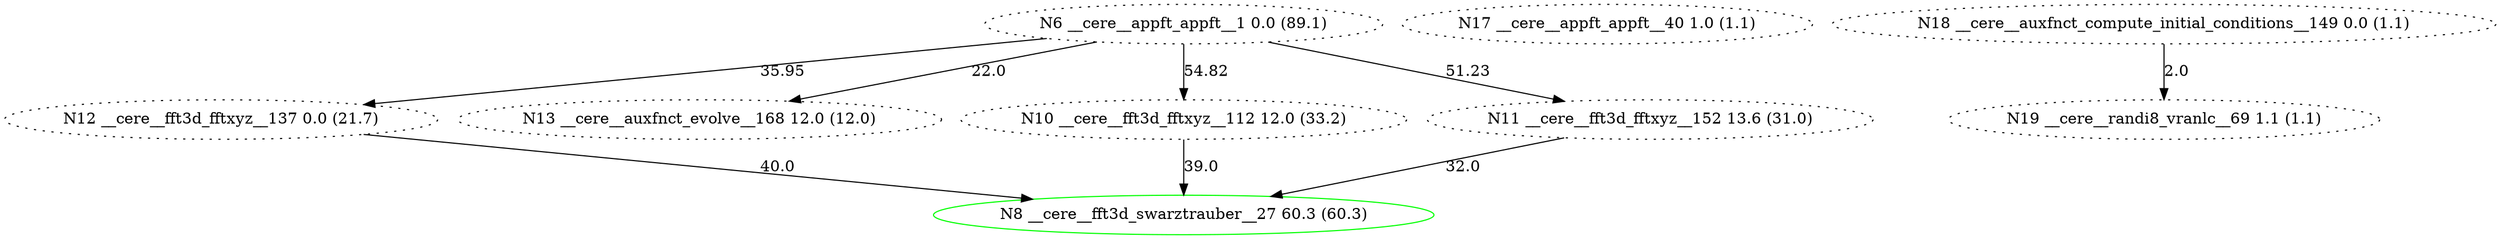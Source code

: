 strict digraph  {
	node [label="\N"];
	N12	 [_coverage=21.7,
		_error=100.0,
		_error_message=None,
		_invitro=0.0,
		_invivo=0.0,
		_invocations="[]",
		_matching=False,
		_name=__cere__fft3d_fftxyz__137,
		_selected=False,
		_self_coverage=0.0,
		_small=False,
		_tested=False,
		_to_test=False,
		_transfered=False,
		_valid=True,
		label="N12 __cere__fft3d_fftxyz__137 0.0 (21.7)",
		style=dotted];
	N8	 [_coverage=60.3,
		_error=12.6800441158,
		_error_message=None,
		_invitro=2152069998.46,
		_invivo=2464579805.0,
		_invocations="[{'Invitro (cycles)': '1.060920e+05', 'Error (%)': 12.68, 'Invivo (cycles)': '1.214980e+05', 'Cluster': '1', 'Part': 20284.94, '\
Invocation': '2818'}]",
		_matching=True,
		_name=__cere__fft3d_swarztrauber__27,
		_selected=False,
		_self_coverage=60.3,
		_small=False,
		_tested=True,
		_to_test=False,
		_transfered=False,
		_valid=True,
		color=green,
		label="N8 __cere__fft3d_swarztrauber__27 60.3 (60.3)",
		style=solid];
	N12 -> N8	 [label=40.0,
		weight=40.0];
	N13	 [_coverage=12.0,
		_error=100.0,
		_error_message=None,
		_invitro=0.0,
		_invivo=0.0,
		_invocations="[]",
		_matching=False,
		_name=__cere__auxfnct_evolve__168,
		_selected=False,
		_self_coverage=12.0,
		_small=False,
		_tested=False,
		_to_test=False,
		_transfered=False,
		_valid=True,
		label="N13 __cere__auxfnct_evolve__168 12.0 (12.0)",
		style=dotted];
	N10	 [_coverage=33.2,
		_error=100.0,
		_error_message=None,
		_invitro=0.0,
		_invivo=0.0,
		_invocations="[]",
		_matching=False,
		_name=__cere__fft3d_fftxyz__112,
		_selected=False,
		_self_coverage=12.0,
		_small=False,
		_tested=False,
		_to_test=False,
		_transfered=False,
		_valid=True,
		label="N10 __cere__fft3d_fftxyz__112 12.0 (33.2)",
		style=dotted];
	N10 -> N8	 [label=39.0,
		weight=39.0];
	N11	 [_coverage=31.0,
		_error=100.0,
		_error_message=None,
		_invitro=0.0,
		_invivo=0.0,
		_invocations="[]",
		_matching=False,
		_name=__cere__fft3d_fftxyz__152,
		_selected=False,
		_self_coverage=13.6,
		_small=False,
		_tested=False,
		_to_test=False,
		_transfered=False,
		_valid=True,
		label="N11 __cere__fft3d_fftxyz__152 13.6 (31.0)",
		style=dotted];
	N11 -> N8	 [label=32.0,
		weight=32.0];
	N17	 [_coverage=1.1,
		_error=100.0,
		_error_message=None,
		_invitro=0.0,
		_invivo=0.0,
		_invocations="[]",
		_matching=False,
		_name=__cere__appft_appft__40,
		_selected=False,
		_self_coverage=1.0,
		_small=False,
		_tested=False,
		_to_test=False,
		_transfered=False,
		_valid=True,
		label="N17 __cere__appft_appft__40 1.0 (1.1)",
		style=dotted];
	N18	 [_coverage=1.1,
		_error=100.0,
		_error_message=None,
		_invitro=0.0,
		_invivo=0.0,
		_invocations="[]",
		_matching=False,
		_name=__cere__auxfnct_compute_initial_conditions__149,
		_selected=False,
		_self_coverage=0.0,
		_small=False,
		_tested=False,
		_to_test=False,
		_transfered=False,
		_valid=True,
		label="N18 __cere__auxfnct_compute_initial_conditions__149 0.0 (1.1)",
		style=dotted];
	N19	 [_coverage=1.1,
		_error=100.0,
		_error_message=None,
		_invitro=0.0,
		_invivo=0.0,
		_invocations="[]",
		_matching=False,
		_name=__cere__randi8_vranlc__69,
		_selected=False,
		_self_coverage=1.1,
		_small=False,
		_tested=False,
		_to_test=False,
		_transfered=False,
		_valid=True,
		label="N19 __cere__randi8_vranlc__69 1.1 (1.1)",
		style=dotted];
	N18 -> N19	 [label=2.0,
		weight=2.0];
	N6	 [_coverage=89.1,
		_error=100.0,
		_error_message=None,
		_invitro=0.0,
		_invivo=0.0,
		_invocations="[]",
		_matching=False,
		_name=__cere__appft_appft__1,
		_selected=False,
		_self_coverage=0.0,
		_small=False,
		_tested=False,
		_to_test=False,
		_transfered=False,
		_valid=True,
		label="N6 __cere__appft_appft__1 0.0 (89.1)",
		style=dotted];
	N6 -> N12	 [label=35.95,
		weight=35.95];
	N6 -> N13	 [label=22.0,
		weight=22.0];
	N6 -> N10	 [label=54.82,
		weight=54.82];
	N6 -> N11	 [label=51.23,
		weight=51.23];
}
